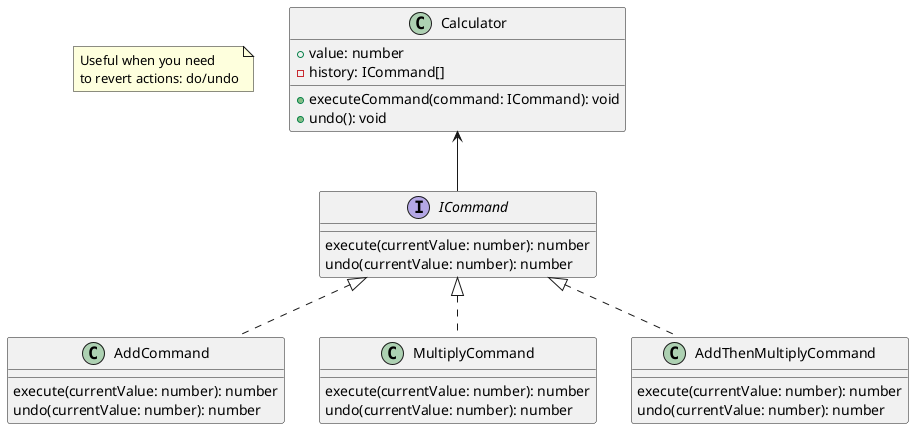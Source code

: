 @startuml
note as n1
Useful when you need
to revert actions: do/undo
endnote

class Calculator {
    + value: number
    - history: ICommand[]
    + executeCommand(command: ICommand): void
    + undo(): void
}
Calculator <-- ICommand

interface ICommand {
    execute(currentValue: number): number
    undo(currentValue: number): number
}

class AddCommand implements ICommand {
    execute(currentValue: number): number
    undo(currentValue: number): number
}

class MultiplyCommand implements ICommand {
    execute(currentValue: number): number
    undo(currentValue: number): number
}

class AddThenMultiplyCommand implements ICommand {
    execute(currentValue: number): number
    undo(currentValue: number): number
}
@enduml
